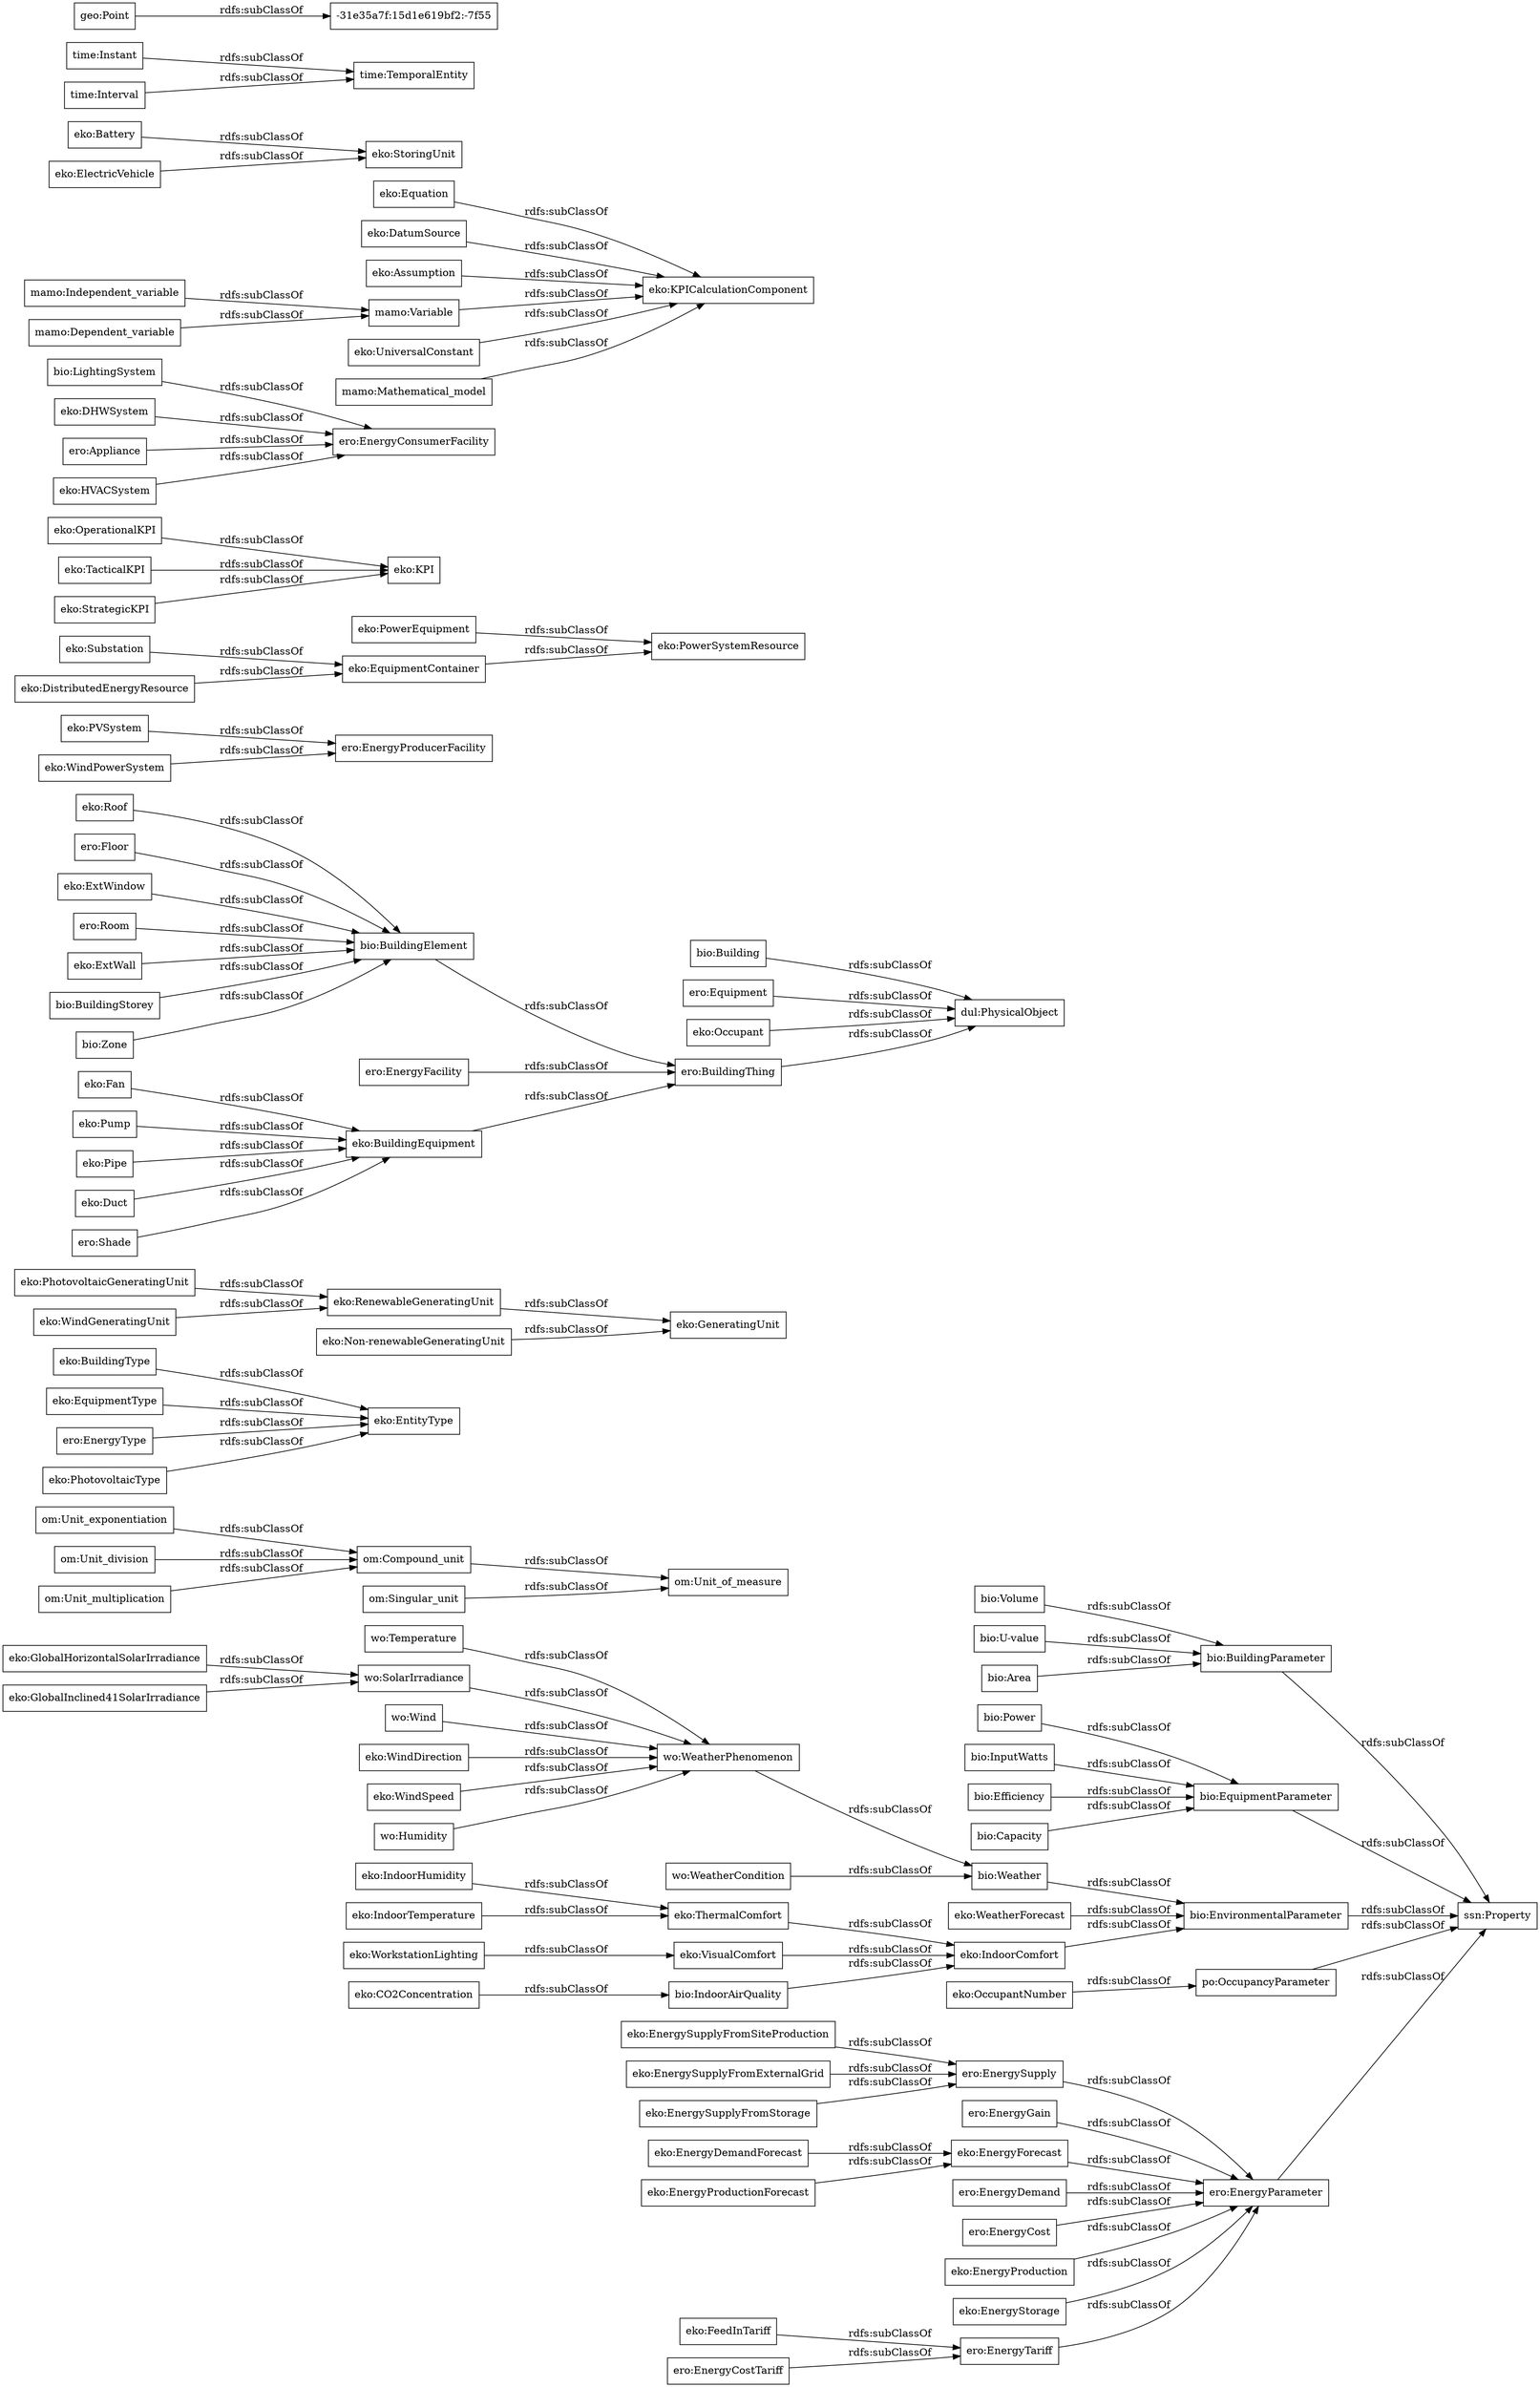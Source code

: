 digraph ar2dtool_diagram { 
rankdir=LR;
size="1000"
node [shape = rectangle, color="black"]; "ero:EnergyTariff" "om:Unit_exponentiation" "eko:BuildingType" "eko:FeedInTariff" "eko:PhotovoltaicGeneratingUnit" "eko:BuildingEquipment" "eko:Fan" "om:Singular_unit" "eko:EnergyDemandForecast" "eko:PVSystem" "bio:Volume" "eko:EnergyProductionForecast" "eko:PowerSystemResource" "eko:Pump" "eko:Substation" "eko:GeneratingUnit" "eko:Roof" "eko:OperationalKPI" "bio:LightingSystem" "eko:KPICalculationComponent" "bio:BuildingElement" "wo:Temperature" "ero:EnergySupply" "eko:ThermalComfort" "eko:VisualComfort" "mamo:Independent_variable" "eko:StoringUnit" "bio:Weather" "eko:EnergySupplyFromSiteProduction" "dul:PhysicalObject" "bio:Power" "ero:EnergyGain" "eko:PowerEquipment" "eko:EntityType" "eko:EnergyForecast" "eko:WeatherForecast" "wo:SolarIrradiance" "eko:Battery" "time:Instant" "eko:KPI" "eko:EquipmentType" "om:Compound_unit" "eko:RenewableGeneratingUnit" "bio:BuildingParameter" "ero:EnergyProducerFacility" "wo:Wind" "eko:DHWSystem" "eko:Equation" "bio:Building" "eko:DistributedEnergyResource" "eko:WindDirection" "eko:DatumSource" "eko:IndoorHumidity" "om:Unit_of_measure" "ero:EnergyType" "eko:IndoorComfort" "ero:EnergyDemand" "ero:EnergyCost" "eko:TacticalKPI" "eko:GlobalHorizontalSolarIrradiance" "eko:CO2Concentration" "ero:Floor" "bio:U-value" "bio:Area" "eko:EnergySupplyFromExternalGrid" "eko:Assumption" "mamo:Variable" "wo:WeatherPhenomenon" "eko:Pipe" "eko:ExtWindow" "ero:Room" "eko:WindGeneratingUnit" "eko:IndoorTemperature" "wo:WeatherCondition" "bio:EquipmentParameter" "ero:EnergyParameter" "ssn:Property" "eko:EquipmentContainer" "eko:Duct" "eko:WorkstationLighting" "eko:EnergyProduction" "eko:UniversalConstant" "eko:ExtWall" "eko:GlobalInclined41SolarIrradiance" "bio:InputWatts" "eko:Non-renewableGeneratingUnit" "bio:IndoorAirQuality" "time:TemporalEntity" "om:Unit_division" "bio:BuildingStorey" "ero:EnergyFacility" "bio:EnvironmentalParameter" "eko:PhotovoltaicType" "eko:WindSpeed" "ero:Shade" "ero:EnergyConsumerFacility" "ero:Appliance" "wo:Humidity" "geo:Point" "ero:EnergyCostTariff" "po:OccupancyParameter" "eko:OccupantNumber" "eko:EnergySupplyFromStorage" "eko:ElectricVehicle" "om:Unit_multiplication" "mamo:Mathematical_model" "eko:WindPowerSystem" "-31e35a7f:15d1e619bf2:-7f55" "ero:Equipment" "eko:StrategicKPI" "bio:Zone" "ero:BuildingThing" "eko:HVACSystem" "eko:EnergyStorage" "time:Interval" "bio:Efficiency" "eko:Occupant" "bio:Capacity" "mamo:Dependent_variable" ; /*classes style*/
	"eko:IndoorComfort" -> "bio:EnvironmentalParameter" [ label = "rdfs:subClassOf" ];
	"bio:Volume" -> "bio:BuildingParameter" [ label = "rdfs:subClassOf" ];
	"ero:Appliance" -> "ero:EnergyConsumerFacility" [ label = "rdfs:subClassOf" ];
	"eko:PhotovoltaicGeneratingUnit" -> "eko:RenewableGeneratingUnit" [ label = "rdfs:subClassOf" ];
	"eko:Non-renewableGeneratingUnit" -> "eko:GeneratingUnit" [ label = "rdfs:subClassOf" ];
	"eko:ElectricVehicle" -> "eko:StoringUnit" [ label = "rdfs:subClassOf" ];
	"time:Instant" -> "time:TemporalEntity" [ label = "rdfs:subClassOf" ];
	"mamo:Mathematical_model" -> "eko:KPICalculationComponent" [ label = "rdfs:subClassOf" ];
	"wo:WeatherPhenomenon" -> "bio:Weather" [ label = "rdfs:subClassOf" ];
	"ero:EnergyCostTariff" -> "ero:EnergyTariff" [ label = "rdfs:subClassOf" ];
	"ero:BuildingThing" -> "dul:PhysicalObject" [ label = "rdfs:subClassOf" ];
	"eko:EnergyProduction" -> "ero:EnergyParameter" [ label = "rdfs:subClassOf" ];
	"bio:Weather" -> "bio:EnvironmentalParameter" [ label = "rdfs:subClassOf" ];
	"eko:Battery" -> "eko:StoringUnit" [ label = "rdfs:subClassOf" ];
	"om:Singular_unit" -> "om:Unit_of_measure" [ label = "rdfs:subClassOf" ];
	"ero:EnergyParameter" -> "ssn:Property" [ label = "rdfs:subClassOf" ];
	"om:Compound_unit" -> "om:Unit_of_measure" [ label = "rdfs:subClassOf" ];
	"po:OccupancyParameter" -> "ssn:Property" [ label = "rdfs:subClassOf" ];
	"ero:EnergySupply" -> "ero:EnergyParameter" [ label = "rdfs:subClassOf" ];
	"bio:InputWatts" -> "bio:EquipmentParameter" [ label = "rdfs:subClassOf" ];
	"eko:IndoorHumidity" -> "eko:ThermalComfort" [ label = "rdfs:subClassOf" ];
	"eko:TacticalKPI" -> "eko:KPI" [ label = "rdfs:subClassOf" ];
	"eko:EnergyProductionForecast" -> "eko:EnergyForecast" [ label = "rdfs:subClassOf" ];
	"bio:Zone" -> "bio:BuildingElement" [ label = "rdfs:subClassOf" ];
	"geo:Point" -> "-31e35a7f:15d1e619bf2:-7f55" [ label = "rdfs:subClassOf" ];
	"eko:WindDirection" -> "wo:WeatherPhenomenon" [ label = "rdfs:subClassOf" ];
	"eko:StrategicKPI" -> "eko:KPI" [ label = "rdfs:subClassOf" ];
	"ero:Room" -> "bio:BuildingElement" [ label = "rdfs:subClassOf" ];
	"eko:OccupantNumber" -> "po:OccupancyParameter" [ label = "rdfs:subClassOf" ];
	"eko:ThermalComfort" -> "eko:IndoorComfort" [ label = "rdfs:subClassOf" ];
	"ero:EnergyCost" -> "ero:EnergyParameter" [ label = "rdfs:subClassOf" ];
	"ero:EnergyType" -> "eko:EntityType" [ label = "rdfs:subClassOf" ];
	"wo:WeatherCondition" -> "bio:Weather" [ label = "rdfs:subClassOf" ];
	"eko:ExtWindow" -> "bio:BuildingElement" [ label = "rdfs:subClassOf" ];
	"eko:EnergySupplyFromSiteProduction" -> "ero:EnergySupply" [ label = "rdfs:subClassOf" ];
	"eko:DHWSystem" -> "ero:EnergyConsumerFacility" [ label = "rdfs:subClassOf" ];
	"ero:Floor" -> "bio:BuildingElement" [ label = "rdfs:subClassOf" ];
	"ero:EnergyTariff" -> "ero:EnergyParameter" [ label = "rdfs:subClassOf" ];
	"eko:PVSystem" -> "ero:EnergyProducerFacility" [ label = "rdfs:subClassOf" ];
	"eko:Assumption" -> "eko:KPICalculationComponent" [ label = "rdfs:subClassOf" ];
	"bio:Area" -> "bio:BuildingParameter" [ label = "rdfs:subClassOf" ];
	"om:Unit_multiplication" -> "om:Compound_unit" [ label = "rdfs:subClassOf" ];
	"eko:WindPowerSystem" -> "ero:EnergyProducerFacility" [ label = "rdfs:subClassOf" ];
	"eko:Equation" -> "eko:KPICalculationComponent" [ label = "rdfs:subClassOf" ];
	"bio:IndoorAirQuality" -> "eko:IndoorComfort" [ label = "rdfs:subClassOf" ];
	"bio:EquipmentParameter" -> "ssn:Property" [ label = "rdfs:subClassOf" ];
	"bio:BuildingStorey" -> "bio:BuildingElement" [ label = "rdfs:subClassOf" ];
	"eko:WindSpeed" -> "wo:WeatherPhenomenon" [ label = "rdfs:subClassOf" ];
	"ero:EnergyDemand" -> "ero:EnergyParameter" [ label = "rdfs:subClassOf" ];
	"eko:IndoorTemperature" -> "eko:ThermalComfort" [ label = "rdfs:subClassOf" ];
	"eko:Substation" -> "eko:EquipmentContainer" [ label = "rdfs:subClassOf" ];
	"eko:CO2Concentration" -> "bio:IndoorAirQuality" [ label = "rdfs:subClassOf" ];
	"eko:WeatherForecast" -> "bio:EnvironmentalParameter" [ label = "rdfs:subClassOf" ];
	"eko:RenewableGeneratingUnit" -> "eko:GeneratingUnit" [ label = "rdfs:subClassOf" ];
	"bio:LightingSystem" -> "ero:EnergyConsumerFacility" [ label = "rdfs:subClassOf" ];
	"eko:DatumSource" -> "eko:KPICalculationComponent" [ label = "rdfs:subClassOf" ];
	"eko:Occupant" -> "dul:PhysicalObject" [ label = "rdfs:subClassOf" ];
	"mamo:Independent_variable" -> "mamo:Variable" [ label = "rdfs:subClassOf" ];
	"eko:GlobalInclined41SolarIrradiance" -> "wo:SolarIrradiance" [ label = "rdfs:subClassOf" ];
	"eko:EquipmentContainer" -> "eko:PowerSystemResource" [ label = "rdfs:subClassOf" ];
	"eko:EnergyStorage" -> "ero:EnergyParameter" [ label = "rdfs:subClassOf" ];
	"ero:EnergyFacility" -> "ero:BuildingThing" [ label = "rdfs:subClassOf" ];
	"ero:Shade" -> "eko:BuildingEquipment" [ label = "rdfs:subClassOf" ];
	"eko:WindGeneratingUnit" -> "eko:RenewableGeneratingUnit" [ label = "rdfs:subClassOf" ];
	"eko:DistributedEnergyResource" -> "eko:EquipmentContainer" [ label = "rdfs:subClassOf" ];
	"eko:OperationalKPI" -> "eko:KPI" [ label = "rdfs:subClassOf" ];
	"eko:EnergyDemandForecast" -> "eko:EnergyForecast" [ label = "rdfs:subClassOf" ];
	"eko:EnergySupplyFromStorage" -> "ero:EnergySupply" [ label = "rdfs:subClassOf" ];
	"bio:BuildingParameter" -> "ssn:Property" [ label = "rdfs:subClassOf" ];
	"wo:Humidity" -> "wo:WeatherPhenomenon" [ label = "rdfs:subClassOf" ];
	"eko:UniversalConstant" -> "eko:KPICalculationComponent" [ label = "rdfs:subClassOf" ];
	"eko:Roof" -> "bio:BuildingElement" [ label = "rdfs:subClassOf" ];
	"eko:WorkstationLighting" -> "eko:VisualComfort" [ label = "rdfs:subClassOf" ];
	"bio:Capacity" -> "bio:EquipmentParameter" [ label = "rdfs:subClassOf" ];
	"eko:Duct" -> "eko:BuildingEquipment" [ label = "rdfs:subClassOf" ];
	"eko:FeedInTariff" -> "ero:EnergyTariff" [ label = "rdfs:subClassOf" ];
	"wo:SolarIrradiance" -> "wo:WeatherPhenomenon" [ label = "rdfs:subClassOf" ];
	"bio:Power" -> "bio:EquipmentParameter" [ label = "rdfs:subClassOf" ];
	"eko:HVACSystem" -> "ero:EnergyConsumerFacility" [ label = "rdfs:subClassOf" ];
	"time:Interval" -> "time:TemporalEntity" [ label = "rdfs:subClassOf" ];
	"bio:BuildingElement" -> "ero:BuildingThing" [ label = "rdfs:subClassOf" ];
	"eko:BuildingType" -> "eko:EntityType" [ label = "rdfs:subClassOf" ];
	"eko:EnergySupplyFromExternalGrid" -> "ero:EnergySupply" [ label = "rdfs:subClassOf" ];
	"wo:Wind" -> "wo:WeatherPhenomenon" [ label = "rdfs:subClassOf" ];
	"eko:EnergyForecast" -> "ero:EnergyParameter" [ label = "rdfs:subClassOf" ];
	"eko:Fan" -> "eko:BuildingEquipment" [ label = "rdfs:subClassOf" ];
	"wo:Temperature" -> "wo:WeatherPhenomenon" [ label = "rdfs:subClassOf" ];
	"eko:VisualComfort" -> "eko:IndoorComfort" [ label = "rdfs:subClassOf" ];
	"mamo:Variable" -> "eko:KPICalculationComponent" [ label = "rdfs:subClassOf" ];
	"eko:PowerEquipment" -> "eko:PowerSystemResource" [ label = "rdfs:subClassOf" ];
	"eko:Pump" -> "eko:BuildingEquipment" [ label = "rdfs:subClassOf" ];
	"bio:U-value" -> "bio:BuildingParameter" [ label = "rdfs:subClassOf" ];
	"eko:Pipe" -> "eko:BuildingEquipment" [ label = "rdfs:subClassOf" ];
	"bio:Building" -> "dul:PhysicalObject" [ label = "rdfs:subClassOf" ];
	"bio:EnvironmentalParameter" -> "ssn:Property" [ label = "rdfs:subClassOf" ];
	"bio:Efficiency" -> "bio:EquipmentParameter" [ label = "rdfs:subClassOf" ];
	"eko:PhotovoltaicType" -> "eko:EntityType" [ label = "rdfs:subClassOf" ];
	"mamo:Dependent_variable" -> "mamo:Variable" [ label = "rdfs:subClassOf" ];
	"eko:BuildingEquipment" -> "ero:BuildingThing" [ label = "rdfs:subClassOf" ];
	"eko:GlobalHorizontalSolarIrradiance" -> "wo:SolarIrradiance" [ label = "rdfs:subClassOf" ];
	"ero:Equipment" -> "dul:PhysicalObject" [ label = "rdfs:subClassOf" ];
	"eko:EquipmentType" -> "eko:EntityType" [ label = "rdfs:subClassOf" ];
	"eko:ExtWall" -> "bio:BuildingElement" [ label = "rdfs:subClassOf" ];
	"om:Unit_division" -> "om:Compound_unit" [ label = "rdfs:subClassOf" ];
	"ero:EnergyGain" -> "ero:EnergyParameter" [ label = "rdfs:subClassOf" ];
	"om:Unit_exponentiation" -> "om:Compound_unit" [ label = "rdfs:subClassOf" ];

}
